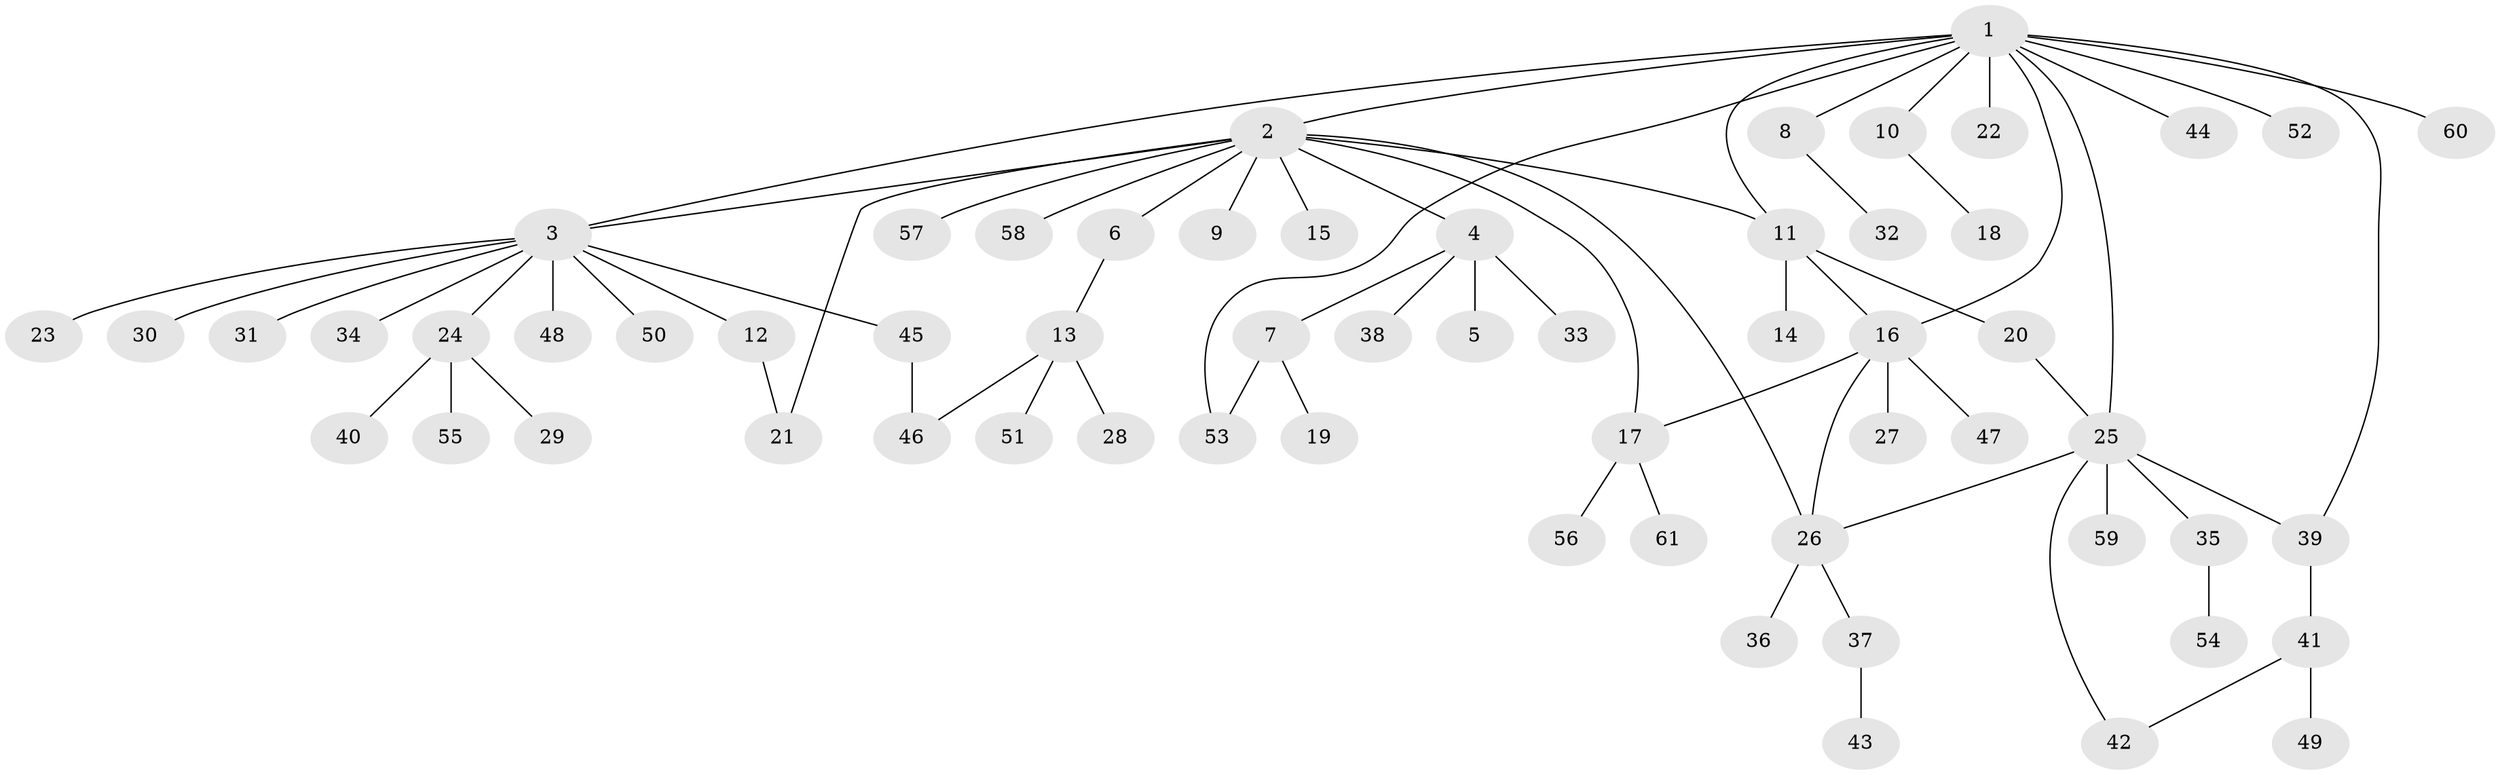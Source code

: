 // Generated by graph-tools (version 1.1) at 2025/48/03/09/25 04:48:11]
// undirected, 61 vertices, 72 edges
graph export_dot {
graph [start="1"]
  node [color=gray90,style=filled];
  1;
  2;
  3;
  4;
  5;
  6;
  7;
  8;
  9;
  10;
  11;
  12;
  13;
  14;
  15;
  16;
  17;
  18;
  19;
  20;
  21;
  22;
  23;
  24;
  25;
  26;
  27;
  28;
  29;
  30;
  31;
  32;
  33;
  34;
  35;
  36;
  37;
  38;
  39;
  40;
  41;
  42;
  43;
  44;
  45;
  46;
  47;
  48;
  49;
  50;
  51;
  52;
  53;
  54;
  55;
  56;
  57;
  58;
  59;
  60;
  61;
  1 -- 2;
  1 -- 3;
  1 -- 8;
  1 -- 10;
  1 -- 11;
  1 -- 16;
  1 -- 22;
  1 -- 25;
  1 -- 39;
  1 -- 44;
  1 -- 52;
  1 -- 53;
  1 -- 60;
  2 -- 3;
  2 -- 4;
  2 -- 6;
  2 -- 9;
  2 -- 11;
  2 -- 15;
  2 -- 17;
  2 -- 21;
  2 -- 26;
  2 -- 57;
  2 -- 58;
  3 -- 12;
  3 -- 23;
  3 -- 24;
  3 -- 30;
  3 -- 31;
  3 -- 34;
  3 -- 45;
  3 -- 48;
  3 -- 50;
  4 -- 5;
  4 -- 7;
  4 -- 33;
  4 -- 38;
  6 -- 13;
  7 -- 19;
  7 -- 53;
  8 -- 32;
  10 -- 18;
  11 -- 14;
  11 -- 16;
  11 -- 20;
  12 -- 21;
  13 -- 28;
  13 -- 46;
  13 -- 51;
  16 -- 17;
  16 -- 26;
  16 -- 27;
  16 -- 47;
  17 -- 56;
  17 -- 61;
  20 -- 25;
  24 -- 29;
  24 -- 40;
  24 -- 55;
  25 -- 26;
  25 -- 35;
  25 -- 39;
  25 -- 42;
  25 -- 59;
  26 -- 36;
  26 -- 37;
  35 -- 54;
  37 -- 43;
  39 -- 41;
  41 -- 42;
  41 -- 49;
  45 -- 46;
}

